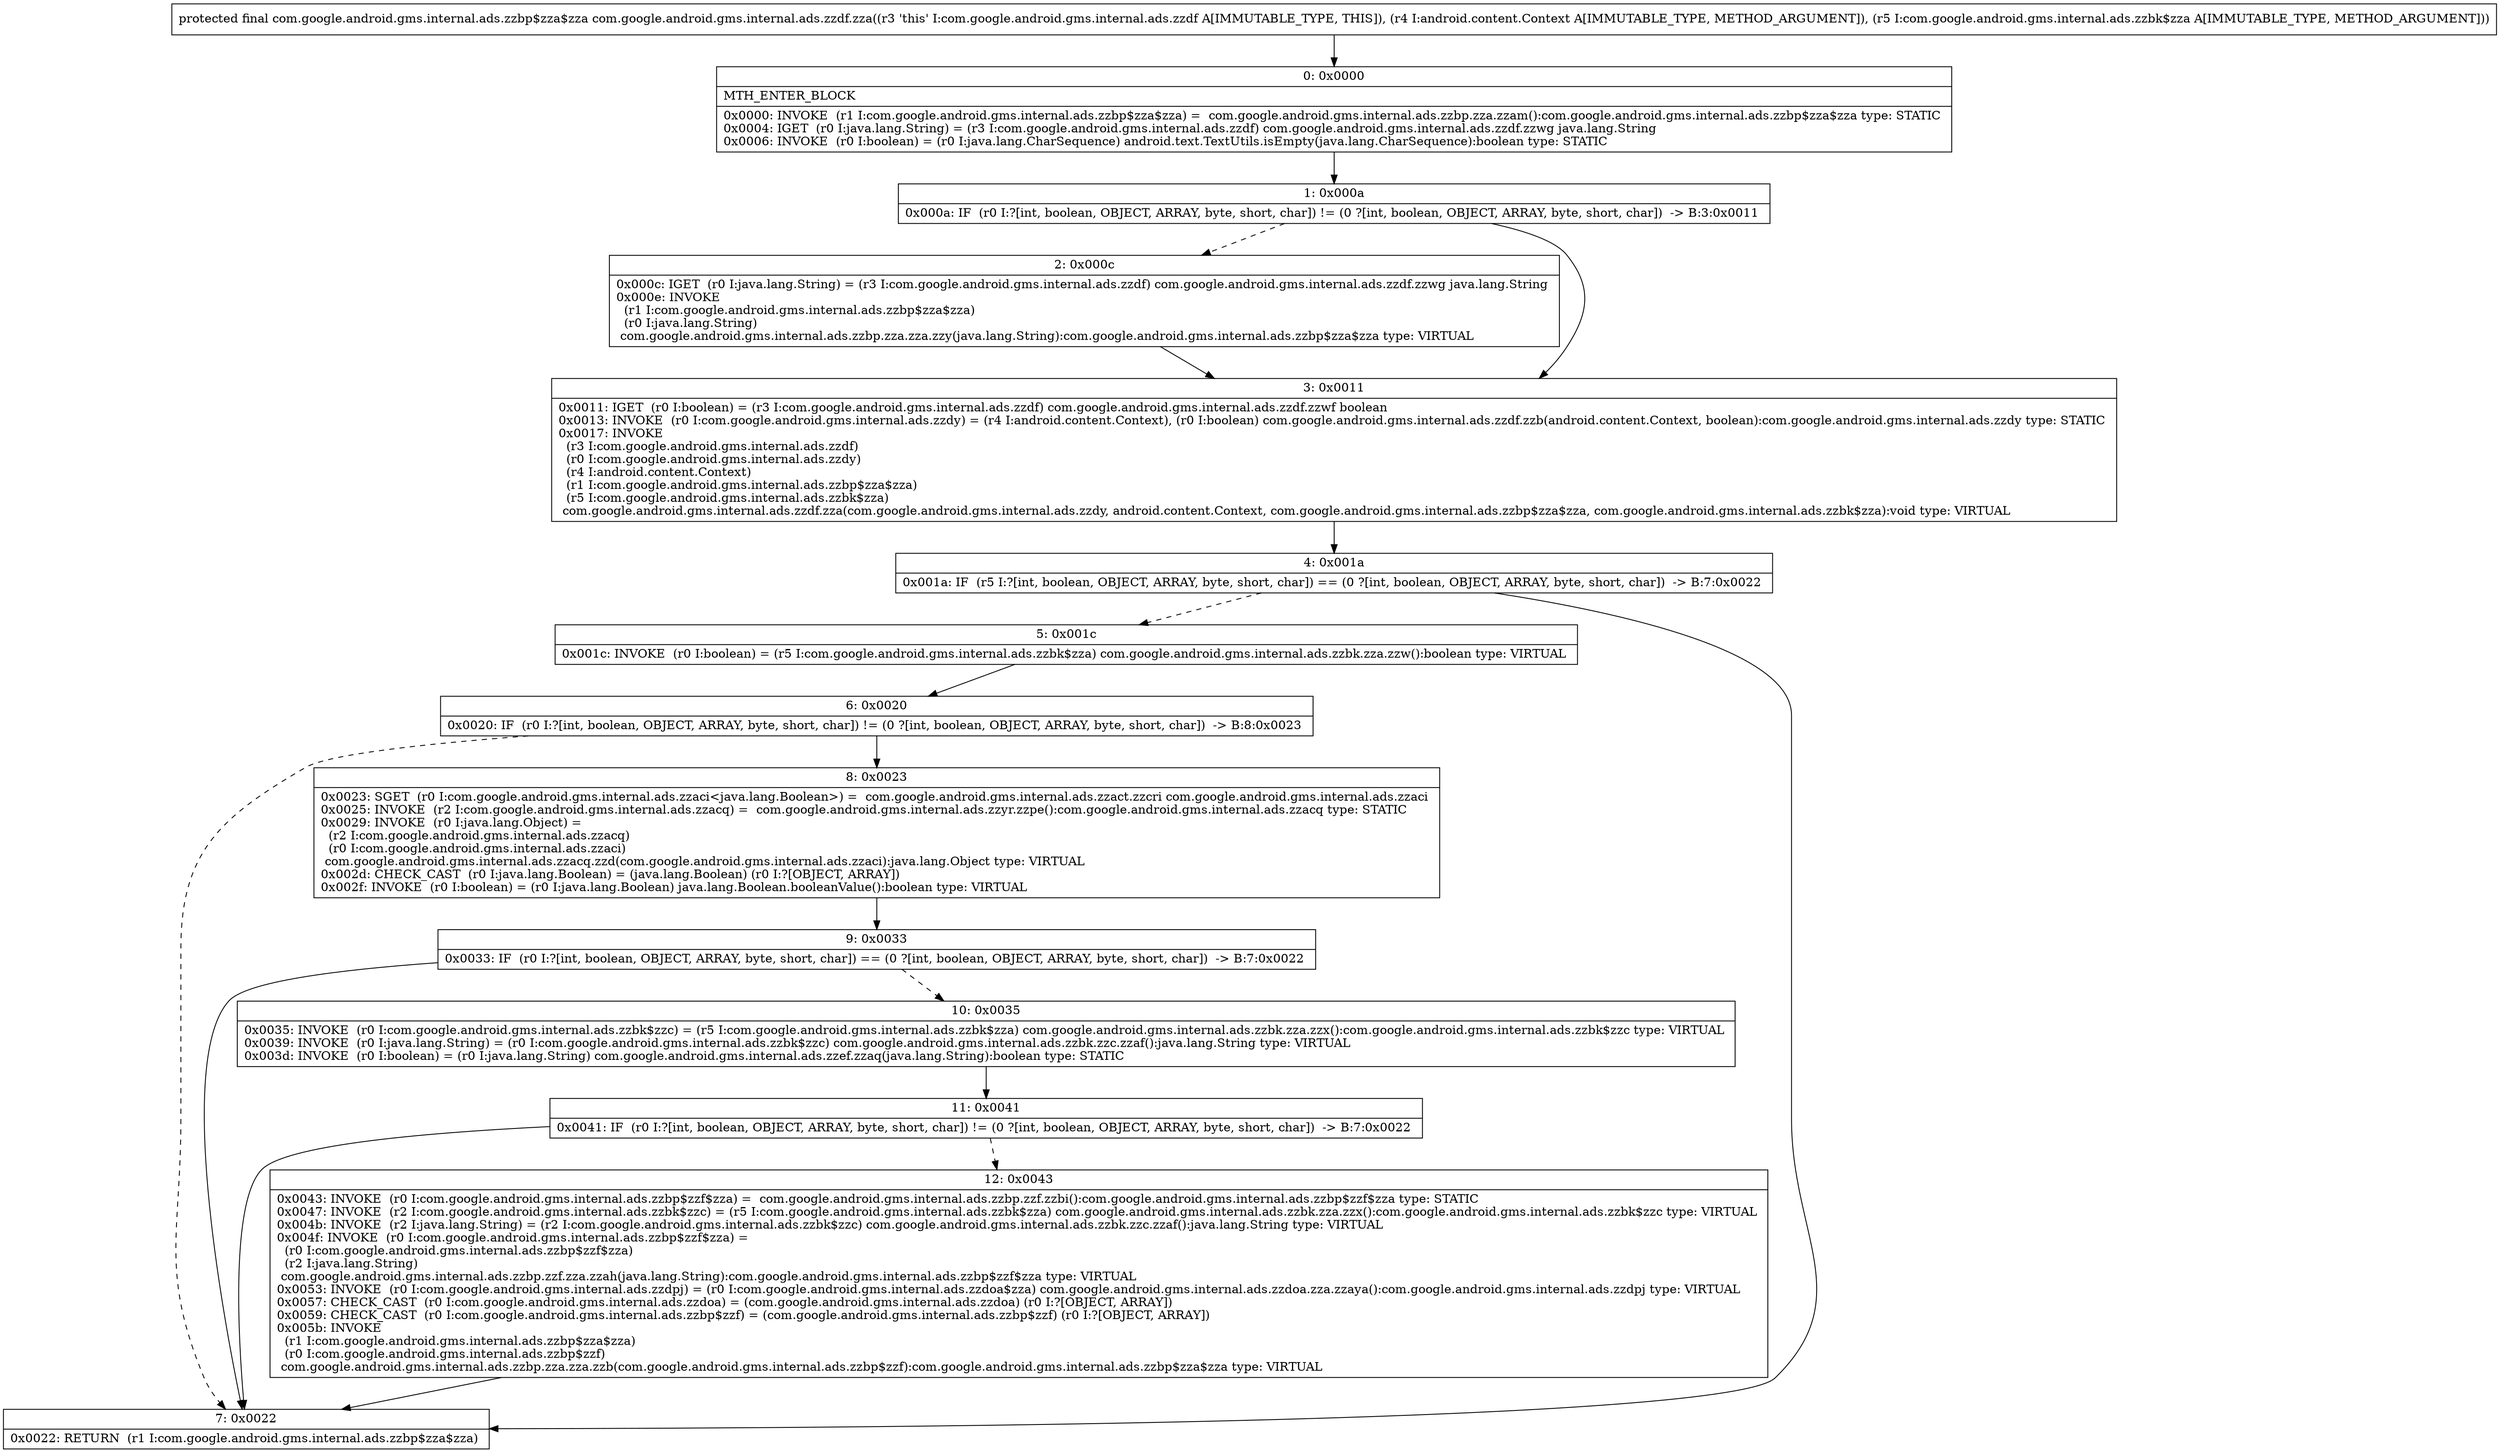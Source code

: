 digraph "CFG forcom.google.android.gms.internal.ads.zzdf.zza(Landroid\/content\/Context;Lcom\/google\/android\/gms\/internal\/ads\/zzbk$zza;)Lcom\/google\/android\/gms\/internal\/ads\/zzbp$zza$zza;" {
Node_0 [shape=record,label="{0\:\ 0x0000|MTH_ENTER_BLOCK\l|0x0000: INVOKE  (r1 I:com.google.android.gms.internal.ads.zzbp$zza$zza) =  com.google.android.gms.internal.ads.zzbp.zza.zzam():com.google.android.gms.internal.ads.zzbp$zza$zza type: STATIC \l0x0004: IGET  (r0 I:java.lang.String) = (r3 I:com.google.android.gms.internal.ads.zzdf) com.google.android.gms.internal.ads.zzdf.zzwg java.lang.String \l0x0006: INVOKE  (r0 I:boolean) = (r0 I:java.lang.CharSequence) android.text.TextUtils.isEmpty(java.lang.CharSequence):boolean type: STATIC \l}"];
Node_1 [shape=record,label="{1\:\ 0x000a|0x000a: IF  (r0 I:?[int, boolean, OBJECT, ARRAY, byte, short, char]) != (0 ?[int, boolean, OBJECT, ARRAY, byte, short, char])  \-\> B:3:0x0011 \l}"];
Node_2 [shape=record,label="{2\:\ 0x000c|0x000c: IGET  (r0 I:java.lang.String) = (r3 I:com.google.android.gms.internal.ads.zzdf) com.google.android.gms.internal.ads.zzdf.zzwg java.lang.String \l0x000e: INVOKE  \l  (r1 I:com.google.android.gms.internal.ads.zzbp$zza$zza)\l  (r0 I:java.lang.String)\l com.google.android.gms.internal.ads.zzbp.zza.zza.zzy(java.lang.String):com.google.android.gms.internal.ads.zzbp$zza$zza type: VIRTUAL \l}"];
Node_3 [shape=record,label="{3\:\ 0x0011|0x0011: IGET  (r0 I:boolean) = (r3 I:com.google.android.gms.internal.ads.zzdf) com.google.android.gms.internal.ads.zzdf.zzwf boolean \l0x0013: INVOKE  (r0 I:com.google.android.gms.internal.ads.zzdy) = (r4 I:android.content.Context), (r0 I:boolean) com.google.android.gms.internal.ads.zzdf.zzb(android.content.Context, boolean):com.google.android.gms.internal.ads.zzdy type: STATIC \l0x0017: INVOKE  \l  (r3 I:com.google.android.gms.internal.ads.zzdf)\l  (r0 I:com.google.android.gms.internal.ads.zzdy)\l  (r4 I:android.content.Context)\l  (r1 I:com.google.android.gms.internal.ads.zzbp$zza$zza)\l  (r5 I:com.google.android.gms.internal.ads.zzbk$zza)\l com.google.android.gms.internal.ads.zzdf.zza(com.google.android.gms.internal.ads.zzdy, android.content.Context, com.google.android.gms.internal.ads.zzbp$zza$zza, com.google.android.gms.internal.ads.zzbk$zza):void type: VIRTUAL \l}"];
Node_4 [shape=record,label="{4\:\ 0x001a|0x001a: IF  (r5 I:?[int, boolean, OBJECT, ARRAY, byte, short, char]) == (0 ?[int, boolean, OBJECT, ARRAY, byte, short, char])  \-\> B:7:0x0022 \l}"];
Node_5 [shape=record,label="{5\:\ 0x001c|0x001c: INVOKE  (r0 I:boolean) = (r5 I:com.google.android.gms.internal.ads.zzbk$zza) com.google.android.gms.internal.ads.zzbk.zza.zzw():boolean type: VIRTUAL \l}"];
Node_6 [shape=record,label="{6\:\ 0x0020|0x0020: IF  (r0 I:?[int, boolean, OBJECT, ARRAY, byte, short, char]) != (0 ?[int, boolean, OBJECT, ARRAY, byte, short, char])  \-\> B:8:0x0023 \l}"];
Node_7 [shape=record,label="{7\:\ 0x0022|0x0022: RETURN  (r1 I:com.google.android.gms.internal.ads.zzbp$zza$zza) \l}"];
Node_8 [shape=record,label="{8\:\ 0x0023|0x0023: SGET  (r0 I:com.google.android.gms.internal.ads.zzaci\<java.lang.Boolean\>) =  com.google.android.gms.internal.ads.zzact.zzcri com.google.android.gms.internal.ads.zzaci \l0x0025: INVOKE  (r2 I:com.google.android.gms.internal.ads.zzacq) =  com.google.android.gms.internal.ads.zzyr.zzpe():com.google.android.gms.internal.ads.zzacq type: STATIC \l0x0029: INVOKE  (r0 I:java.lang.Object) = \l  (r2 I:com.google.android.gms.internal.ads.zzacq)\l  (r0 I:com.google.android.gms.internal.ads.zzaci)\l com.google.android.gms.internal.ads.zzacq.zzd(com.google.android.gms.internal.ads.zzaci):java.lang.Object type: VIRTUAL \l0x002d: CHECK_CAST  (r0 I:java.lang.Boolean) = (java.lang.Boolean) (r0 I:?[OBJECT, ARRAY]) \l0x002f: INVOKE  (r0 I:boolean) = (r0 I:java.lang.Boolean) java.lang.Boolean.booleanValue():boolean type: VIRTUAL \l}"];
Node_9 [shape=record,label="{9\:\ 0x0033|0x0033: IF  (r0 I:?[int, boolean, OBJECT, ARRAY, byte, short, char]) == (0 ?[int, boolean, OBJECT, ARRAY, byte, short, char])  \-\> B:7:0x0022 \l}"];
Node_10 [shape=record,label="{10\:\ 0x0035|0x0035: INVOKE  (r0 I:com.google.android.gms.internal.ads.zzbk$zzc) = (r5 I:com.google.android.gms.internal.ads.zzbk$zza) com.google.android.gms.internal.ads.zzbk.zza.zzx():com.google.android.gms.internal.ads.zzbk$zzc type: VIRTUAL \l0x0039: INVOKE  (r0 I:java.lang.String) = (r0 I:com.google.android.gms.internal.ads.zzbk$zzc) com.google.android.gms.internal.ads.zzbk.zzc.zzaf():java.lang.String type: VIRTUAL \l0x003d: INVOKE  (r0 I:boolean) = (r0 I:java.lang.String) com.google.android.gms.internal.ads.zzef.zzaq(java.lang.String):boolean type: STATIC \l}"];
Node_11 [shape=record,label="{11\:\ 0x0041|0x0041: IF  (r0 I:?[int, boolean, OBJECT, ARRAY, byte, short, char]) != (0 ?[int, boolean, OBJECT, ARRAY, byte, short, char])  \-\> B:7:0x0022 \l}"];
Node_12 [shape=record,label="{12\:\ 0x0043|0x0043: INVOKE  (r0 I:com.google.android.gms.internal.ads.zzbp$zzf$zza) =  com.google.android.gms.internal.ads.zzbp.zzf.zzbi():com.google.android.gms.internal.ads.zzbp$zzf$zza type: STATIC \l0x0047: INVOKE  (r2 I:com.google.android.gms.internal.ads.zzbk$zzc) = (r5 I:com.google.android.gms.internal.ads.zzbk$zza) com.google.android.gms.internal.ads.zzbk.zza.zzx():com.google.android.gms.internal.ads.zzbk$zzc type: VIRTUAL \l0x004b: INVOKE  (r2 I:java.lang.String) = (r2 I:com.google.android.gms.internal.ads.zzbk$zzc) com.google.android.gms.internal.ads.zzbk.zzc.zzaf():java.lang.String type: VIRTUAL \l0x004f: INVOKE  (r0 I:com.google.android.gms.internal.ads.zzbp$zzf$zza) = \l  (r0 I:com.google.android.gms.internal.ads.zzbp$zzf$zza)\l  (r2 I:java.lang.String)\l com.google.android.gms.internal.ads.zzbp.zzf.zza.zzah(java.lang.String):com.google.android.gms.internal.ads.zzbp$zzf$zza type: VIRTUAL \l0x0053: INVOKE  (r0 I:com.google.android.gms.internal.ads.zzdpj) = (r0 I:com.google.android.gms.internal.ads.zzdoa$zza) com.google.android.gms.internal.ads.zzdoa.zza.zzaya():com.google.android.gms.internal.ads.zzdpj type: VIRTUAL \l0x0057: CHECK_CAST  (r0 I:com.google.android.gms.internal.ads.zzdoa) = (com.google.android.gms.internal.ads.zzdoa) (r0 I:?[OBJECT, ARRAY]) \l0x0059: CHECK_CAST  (r0 I:com.google.android.gms.internal.ads.zzbp$zzf) = (com.google.android.gms.internal.ads.zzbp$zzf) (r0 I:?[OBJECT, ARRAY]) \l0x005b: INVOKE  \l  (r1 I:com.google.android.gms.internal.ads.zzbp$zza$zza)\l  (r0 I:com.google.android.gms.internal.ads.zzbp$zzf)\l com.google.android.gms.internal.ads.zzbp.zza.zza.zzb(com.google.android.gms.internal.ads.zzbp$zzf):com.google.android.gms.internal.ads.zzbp$zza$zza type: VIRTUAL \l}"];
MethodNode[shape=record,label="{protected final com.google.android.gms.internal.ads.zzbp$zza$zza com.google.android.gms.internal.ads.zzdf.zza((r3 'this' I:com.google.android.gms.internal.ads.zzdf A[IMMUTABLE_TYPE, THIS]), (r4 I:android.content.Context A[IMMUTABLE_TYPE, METHOD_ARGUMENT]), (r5 I:com.google.android.gms.internal.ads.zzbk$zza A[IMMUTABLE_TYPE, METHOD_ARGUMENT])) }"];
MethodNode -> Node_0;
Node_0 -> Node_1;
Node_1 -> Node_2[style=dashed];
Node_1 -> Node_3;
Node_2 -> Node_3;
Node_3 -> Node_4;
Node_4 -> Node_5[style=dashed];
Node_4 -> Node_7;
Node_5 -> Node_6;
Node_6 -> Node_7[style=dashed];
Node_6 -> Node_8;
Node_8 -> Node_9;
Node_9 -> Node_7;
Node_9 -> Node_10[style=dashed];
Node_10 -> Node_11;
Node_11 -> Node_7;
Node_11 -> Node_12[style=dashed];
Node_12 -> Node_7;
}

